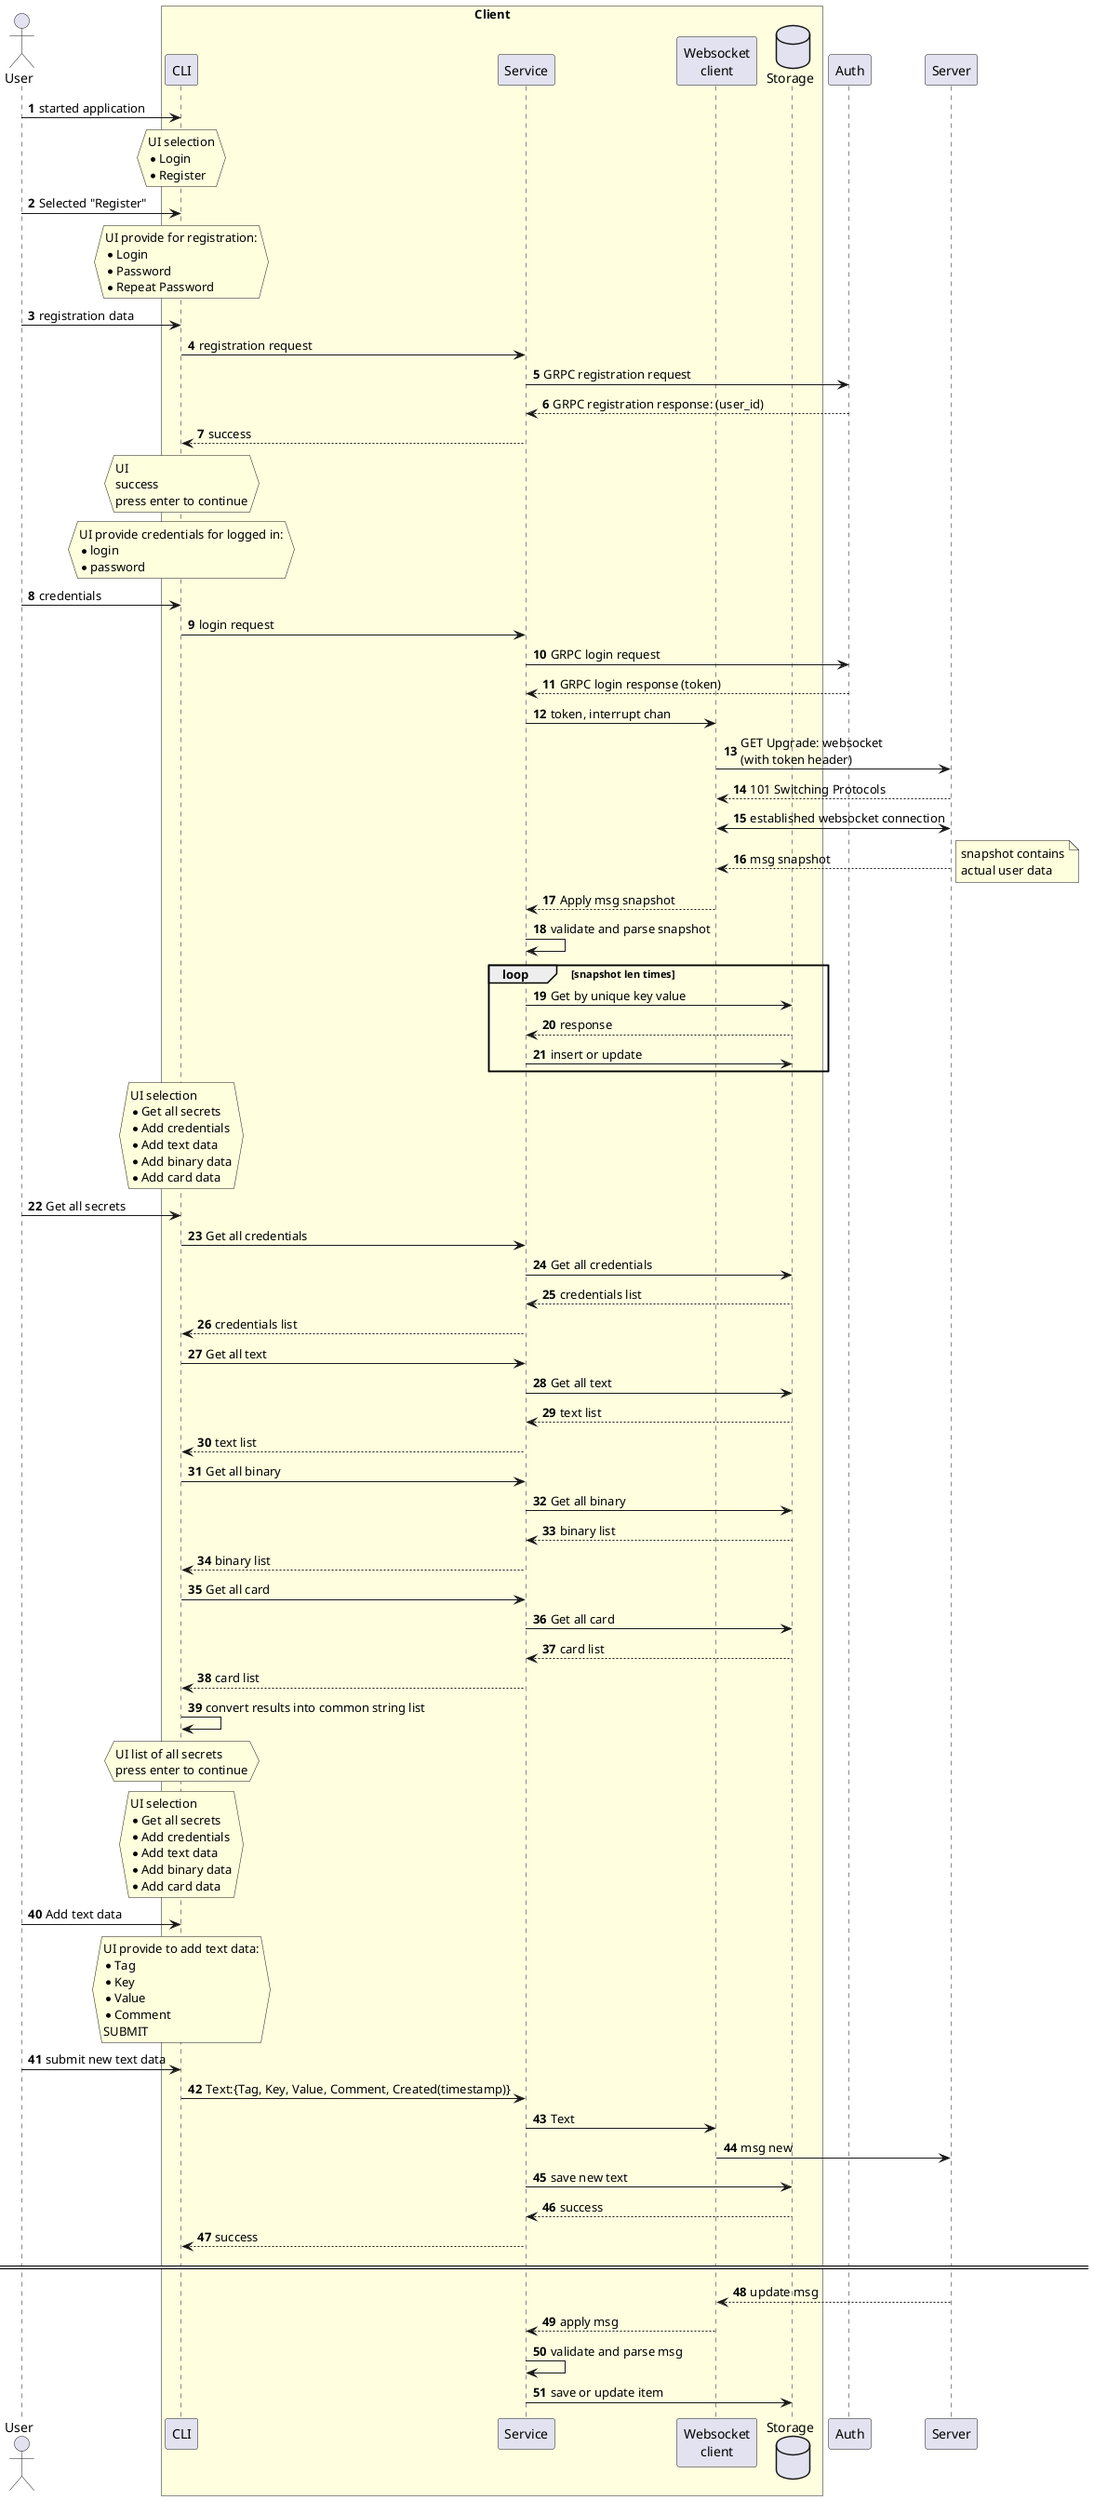 @startuml
'https://plantuml.com/sequence-diagram

autonumber
actor User

box "Client" #LightYellow
participant CLI
participant Service
participant "Websocket\nclient"
database Storage
end box

participant Auth
participant Server

User -> CLI: started application
'note right: UI select command:\n{Login, Registration}
hnote over CLI
 UI selection
 * Login
 * Register
endhnote
User -> CLI: Selected "Register"
hnote over CLI
 UI provide for registration:
 * Login
 * Password
 * Repeat Password
endhnote
User -> CLI: registration data
CLI -> Service: registration request
Service -> Auth: GRPC registration request
Auth --> Service: GRPC registration response: (user_id)
Service --> CLI: success
hnote over CLI
 UI
 success
 press enter to continue
endhnote
hnote over CLI
 UI provide credentials for logged in:
 * login
 * password
endhnote
User -> CLI: credentials
CLI -> Service: login request
Service -> Auth: GRPC login request
Auth --> Service: GRPC login response (token)
Service -> "Websocket\nclient": token, interrupt chan
"Websocket\nclient" -> Server: GET Upgrade: websocket\n(with token header)
"Server" --> "Websocket\nclient": 101 Switching Protocols
"Websocket\nclient" <-> Server: established websocket connection
Server --> "Websocket\nclient": msg snapshot
note right: snapshot contains\nactual user data
"Websocket\nclient" --> Service: Apply msg snapshot
Service -> Service: validate and parse snapshot
loop snapshot len times
   Service -> Storage: Get by unique key value
   Storage --> Service: response
   Service -> Storage: insert or update
end
'"Get all secrets", "Add credentials", "Add text data", "Add binary data", "Add card data"
hnote over CLI
 UI selection
 * Get all secrets
 * Add credentials
 * Add text data
 * Add binary data
 * Add card data
endhnote
User -> CLI: Get all secrets
CLI -> Service: Get all credentials
Service -> Storage: Get all credentials
Storage --> Service: credentials list
Service --> CLI: credentials list
CLI -> Service: Get all text
Service -> Storage: Get all text
Storage --> Service: text list
Service --> CLI: text list
CLI -> Service: Get all binary
Service -> Storage: Get all binary
Storage --> Service: binary list
Service --> CLI: binary list
CLI -> Service: Get all card
Service -> Storage: Get all card
Storage --> Service: card list
Service --> CLI: card list
CLI -> CLI: convert results into common string list
hnote over CLI
 UI list of all secrets
 press enter to continue
endhnote
hnote over CLI
 UI selection
 * Get all secrets
 * Add credentials
 * Add text data
 * Add binary data
 * Add card data
endhnote
User -> CLI: Add text data
hnote over CLI
 UI provide to add text data:
 * Tag
 * Key
 * Value
 * Comment
 SUBMIT
endhnote
User -> CLI: submit new text data
CLI -> Service: Text:{Tag, Key, Value, Comment, Created(timestamp)}
Service -> "Websocket\nclient": Text
"Websocket\nclient" -> Server: msg new
Service -> Storage: save new text
Storage --> Service: success
Service --> CLI: success
====
Server --> "Websocket\nclient": update msg
"Websocket\nclient" --> Service: apply msg
Service -> Service: validate and parse msg
Service -> Storage: save or update item

@enduml